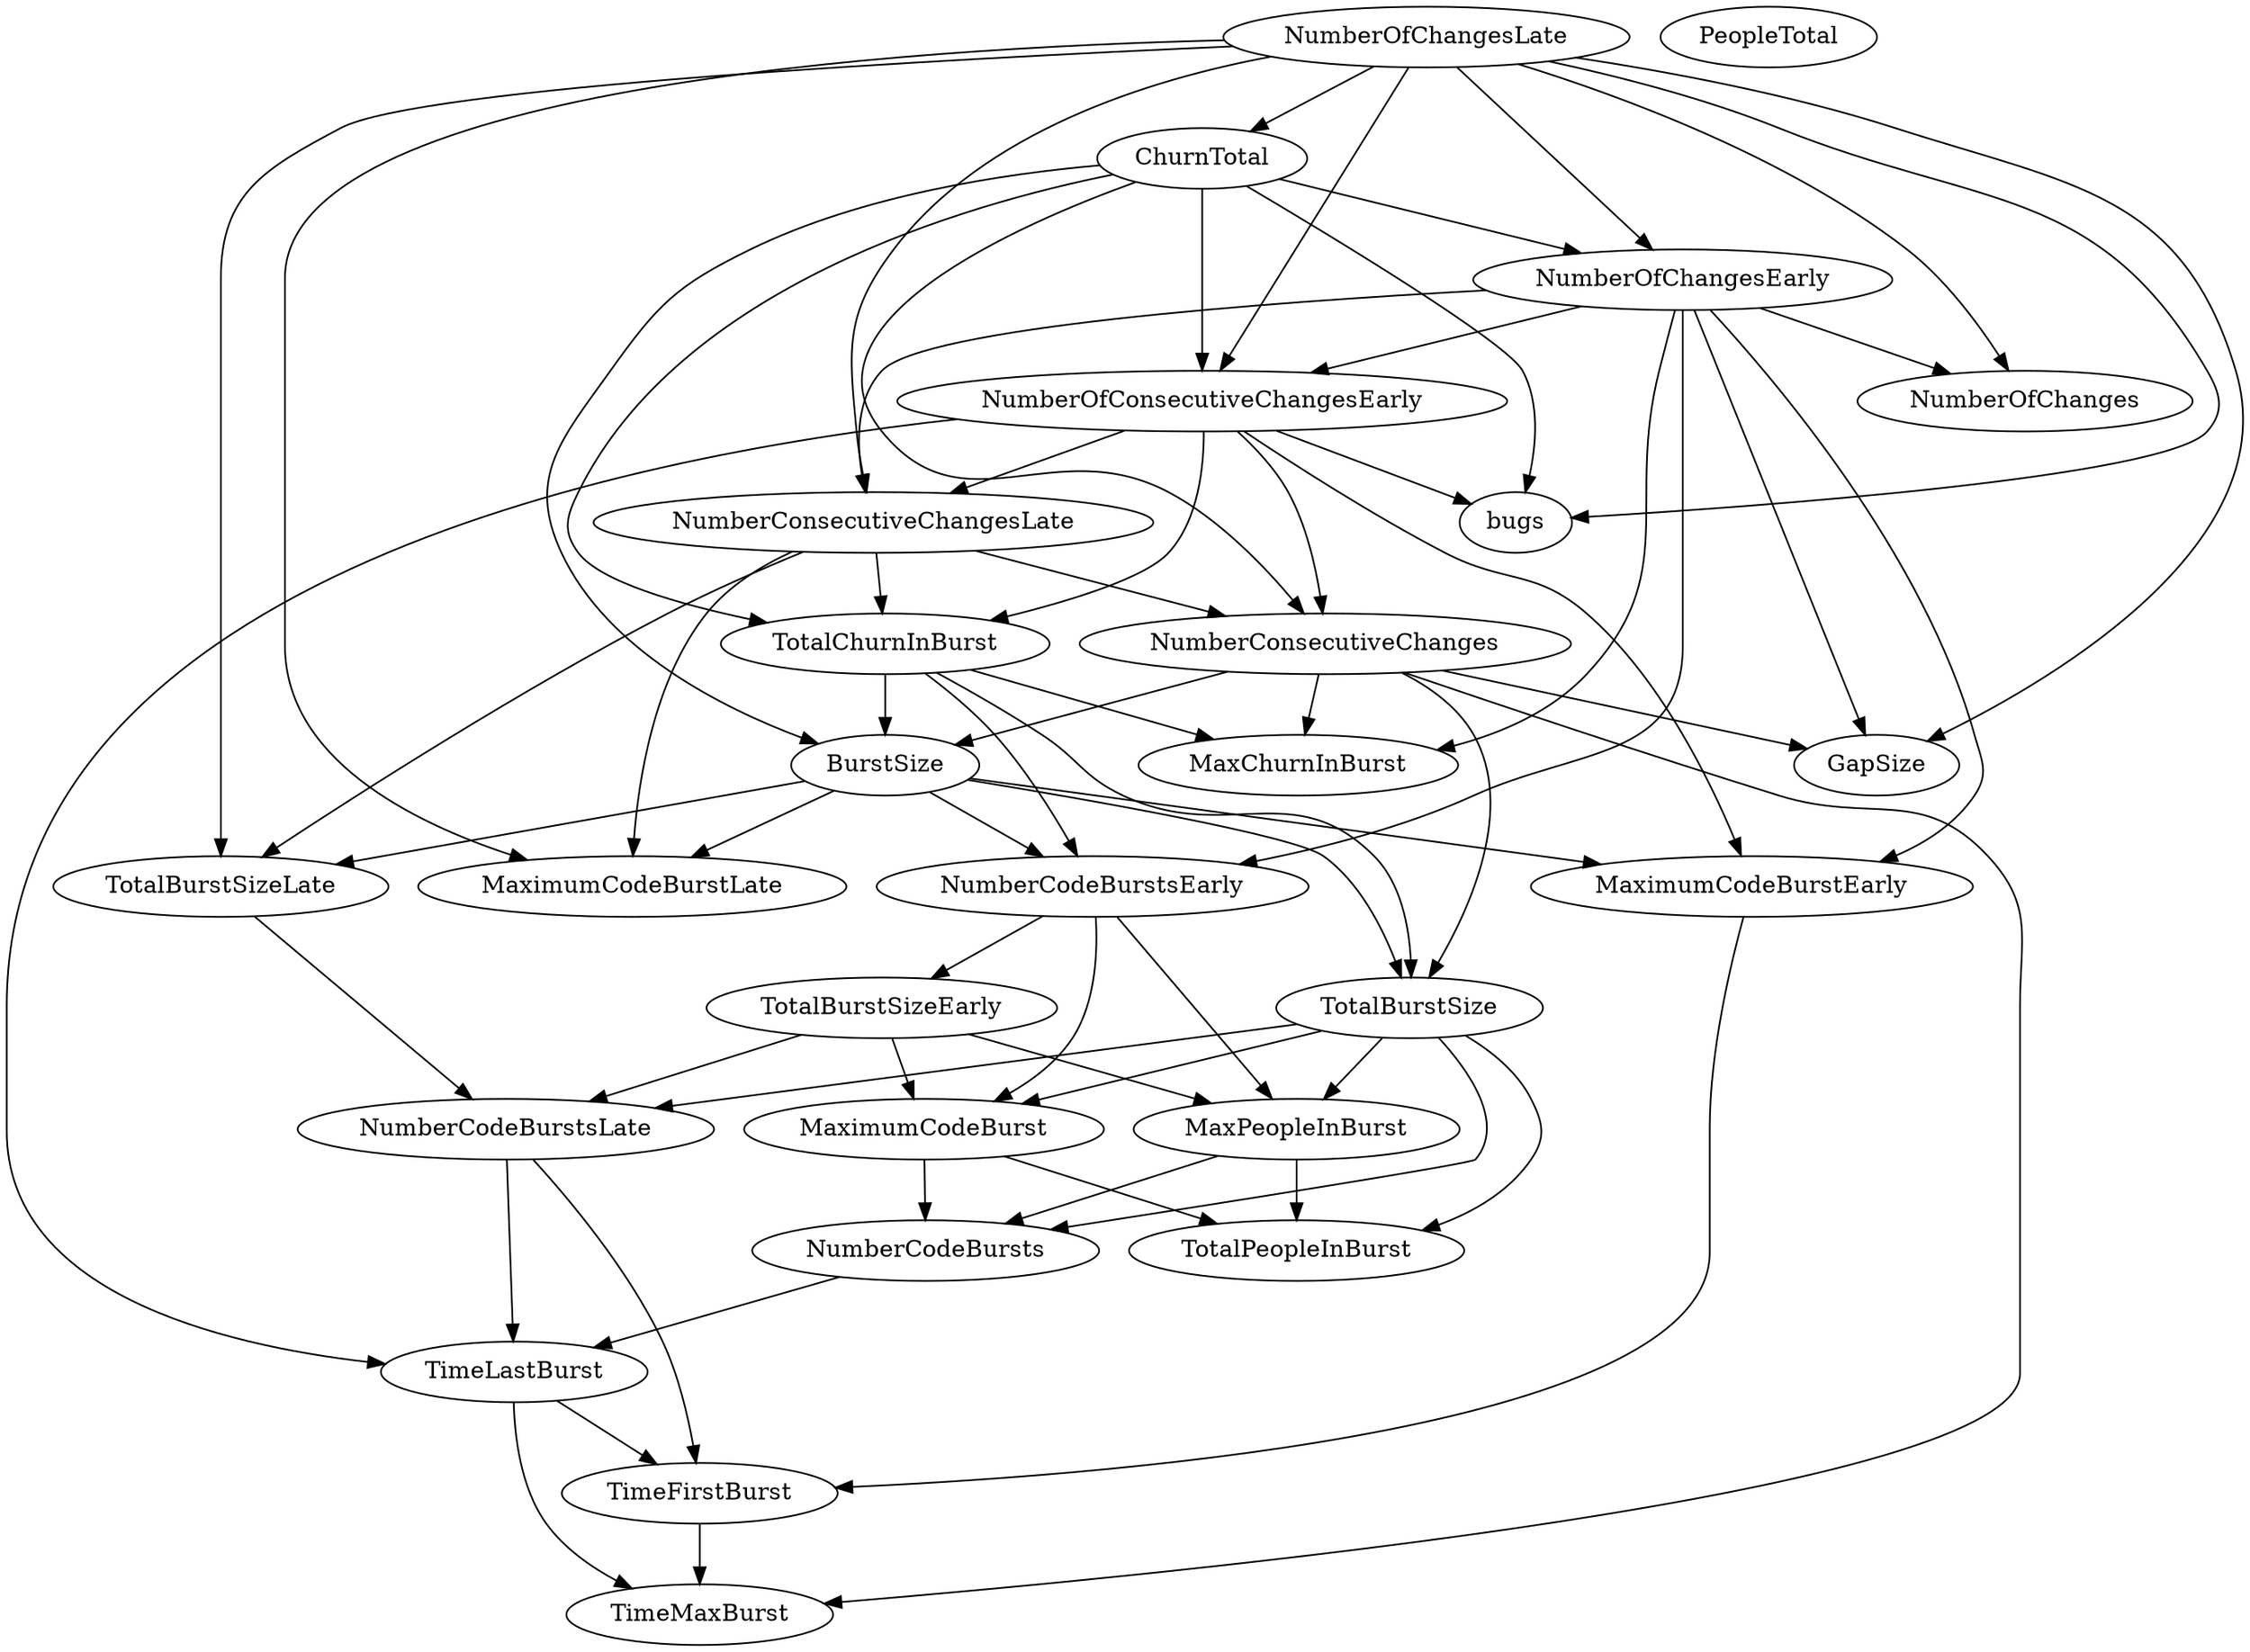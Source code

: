digraph {
   TotalPeopleInBurst;
   MaximumCodeBurstLate;
   NumberOfChanges;
   MaxPeopleInBurst;
   TotalBurstSizeLate;
   NumberCodeBurstsLate;
   NumberOfChangesLate;
   NumberOfChangesEarly;
   MaxChurnInBurst;
   MaximumCodeBurstEarly;
   NumberCodeBurstsEarly;
   TimeFirstBurst;
   TotalChurnInBurst;
   ChurnTotal;
   MaximumCodeBurst;
   NumberOfConsecutiveChangesEarly;
   NumberConsecutiveChangesLate;
   TotalBurstSizeEarly;
   TotalBurstSize;
   TimeMaxBurst;
   NumberConsecutiveChanges;
   TimeLastBurst;
   NumberCodeBursts;
   PeopleTotal;
   bugs;
   GapSize;
   BurstSize;
   MaxPeopleInBurst -> TotalPeopleInBurst;
   MaxPeopleInBurst -> NumberCodeBursts;
   TotalBurstSizeLate -> NumberCodeBurstsLate;
   NumberCodeBurstsLate -> TimeFirstBurst;
   NumberCodeBurstsLate -> TimeLastBurst;
   NumberOfChangesLate -> MaximumCodeBurstLate;
   NumberOfChangesLate -> NumberOfChanges;
   NumberOfChangesLate -> TotalBurstSizeLate;
   NumberOfChangesLate -> NumberOfChangesEarly;
   NumberOfChangesLate -> ChurnTotal;
   NumberOfChangesLate -> NumberOfConsecutiveChangesEarly;
   NumberOfChangesLate -> NumberConsecutiveChangesLate;
   NumberOfChangesLate -> bugs;
   NumberOfChangesLate -> GapSize;
   NumberOfChangesEarly -> NumberOfChanges;
   NumberOfChangesEarly -> MaxChurnInBurst;
   NumberOfChangesEarly -> MaximumCodeBurstEarly;
   NumberOfChangesEarly -> NumberCodeBurstsEarly;
   NumberOfChangesEarly -> NumberOfConsecutiveChangesEarly;
   NumberOfChangesEarly -> NumberConsecutiveChangesLate;
   NumberOfChangesEarly -> GapSize;
   MaximumCodeBurstEarly -> TimeFirstBurst;
   NumberCodeBurstsEarly -> MaxPeopleInBurst;
   NumberCodeBurstsEarly -> MaximumCodeBurst;
   NumberCodeBurstsEarly -> TotalBurstSizeEarly;
   TimeFirstBurst -> TimeMaxBurst;
   TotalChurnInBurst -> MaxChurnInBurst;
   TotalChurnInBurst -> NumberCodeBurstsEarly;
   TotalChurnInBurst -> TotalBurstSize;
   TotalChurnInBurst -> BurstSize;
   ChurnTotal -> NumberOfChangesEarly;
   ChurnTotal -> TotalChurnInBurst;
   ChurnTotal -> NumberOfConsecutiveChangesEarly;
   ChurnTotal -> NumberConsecutiveChanges;
   ChurnTotal -> bugs;
   ChurnTotal -> BurstSize;
   MaximumCodeBurst -> TotalPeopleInBurst;
   MaximumCodeBurst -> NumberCodeBursts;
   NumberOfConsecutiveChangesEarly -> MaximumCodeBurstEarly;
   NumberOfConsecutiveChangesEarly -> TotalChurnInBurst;
   NumberOfConsecutiveChangesEarly -> NumberConsecutiveChangesLate;
   NumberOfConsecutiveChangesEarly -> NumberConsecutiveChanges;
   NumberOfConsecutiveChangesEarly -> TimeLastBurst;
   NumberOfConsecutiveChangesEarly -> bugs;
   NumberConsecutiveChangesLate -> MaximumCodeBurstLate;
   NumberConsecutiveChangesLate -> TotalBurstSizeLate;
   NumberConsecutiveChangesLate -> TotalChurnInBurst;
   NumberConsecutiveChangesLate -> NumberConsecutiveChanges;
   TotalBurstSizeEarly -> MaxPeopleInBurst;
   TotalBurstSizeEarly -> NumberCodeBurstsLate;
   TotalBurstSizeEarly -> MaximumCodeBurst;
   TotalBurstSize -> TotalPeopleInBurst;
   TotalBurstSize -> MaxPeopleInBurst;
   TotalBurstSize -> NumberCodeBurstsLate;
   TotalBurstSize -> MaximumCodeBurst;
   TotalBurstSize -> NumberCodeBursts;
   NumberConsecutiveChanges -> MaxChurnInBurst;
   NumberConsecutiveChanges -> TotalBurstSize;
   NumberConsecutiveChanges -> TimeMaxBurst;
   NumberConsecutiveChanges -> GapSize;
   NumberConsecutiveChanges -> BurstSize;
   TimeLastBurst -> TimeFirstBurst;
   TimeLastBurst -> TimeMaxBurst;
   NumberCodeBursts -> TimeLastBurst;
   BurstSize -> MaximumCodeBurstLate;
   BurstSize -> TotalBurstSizeLate;
   BurstSize -> MaximumCodeBurstEarly;
   BurstSize -> NumberCodeBurstsEarly;
   BurstSize -> TotalBurstSize;
}
